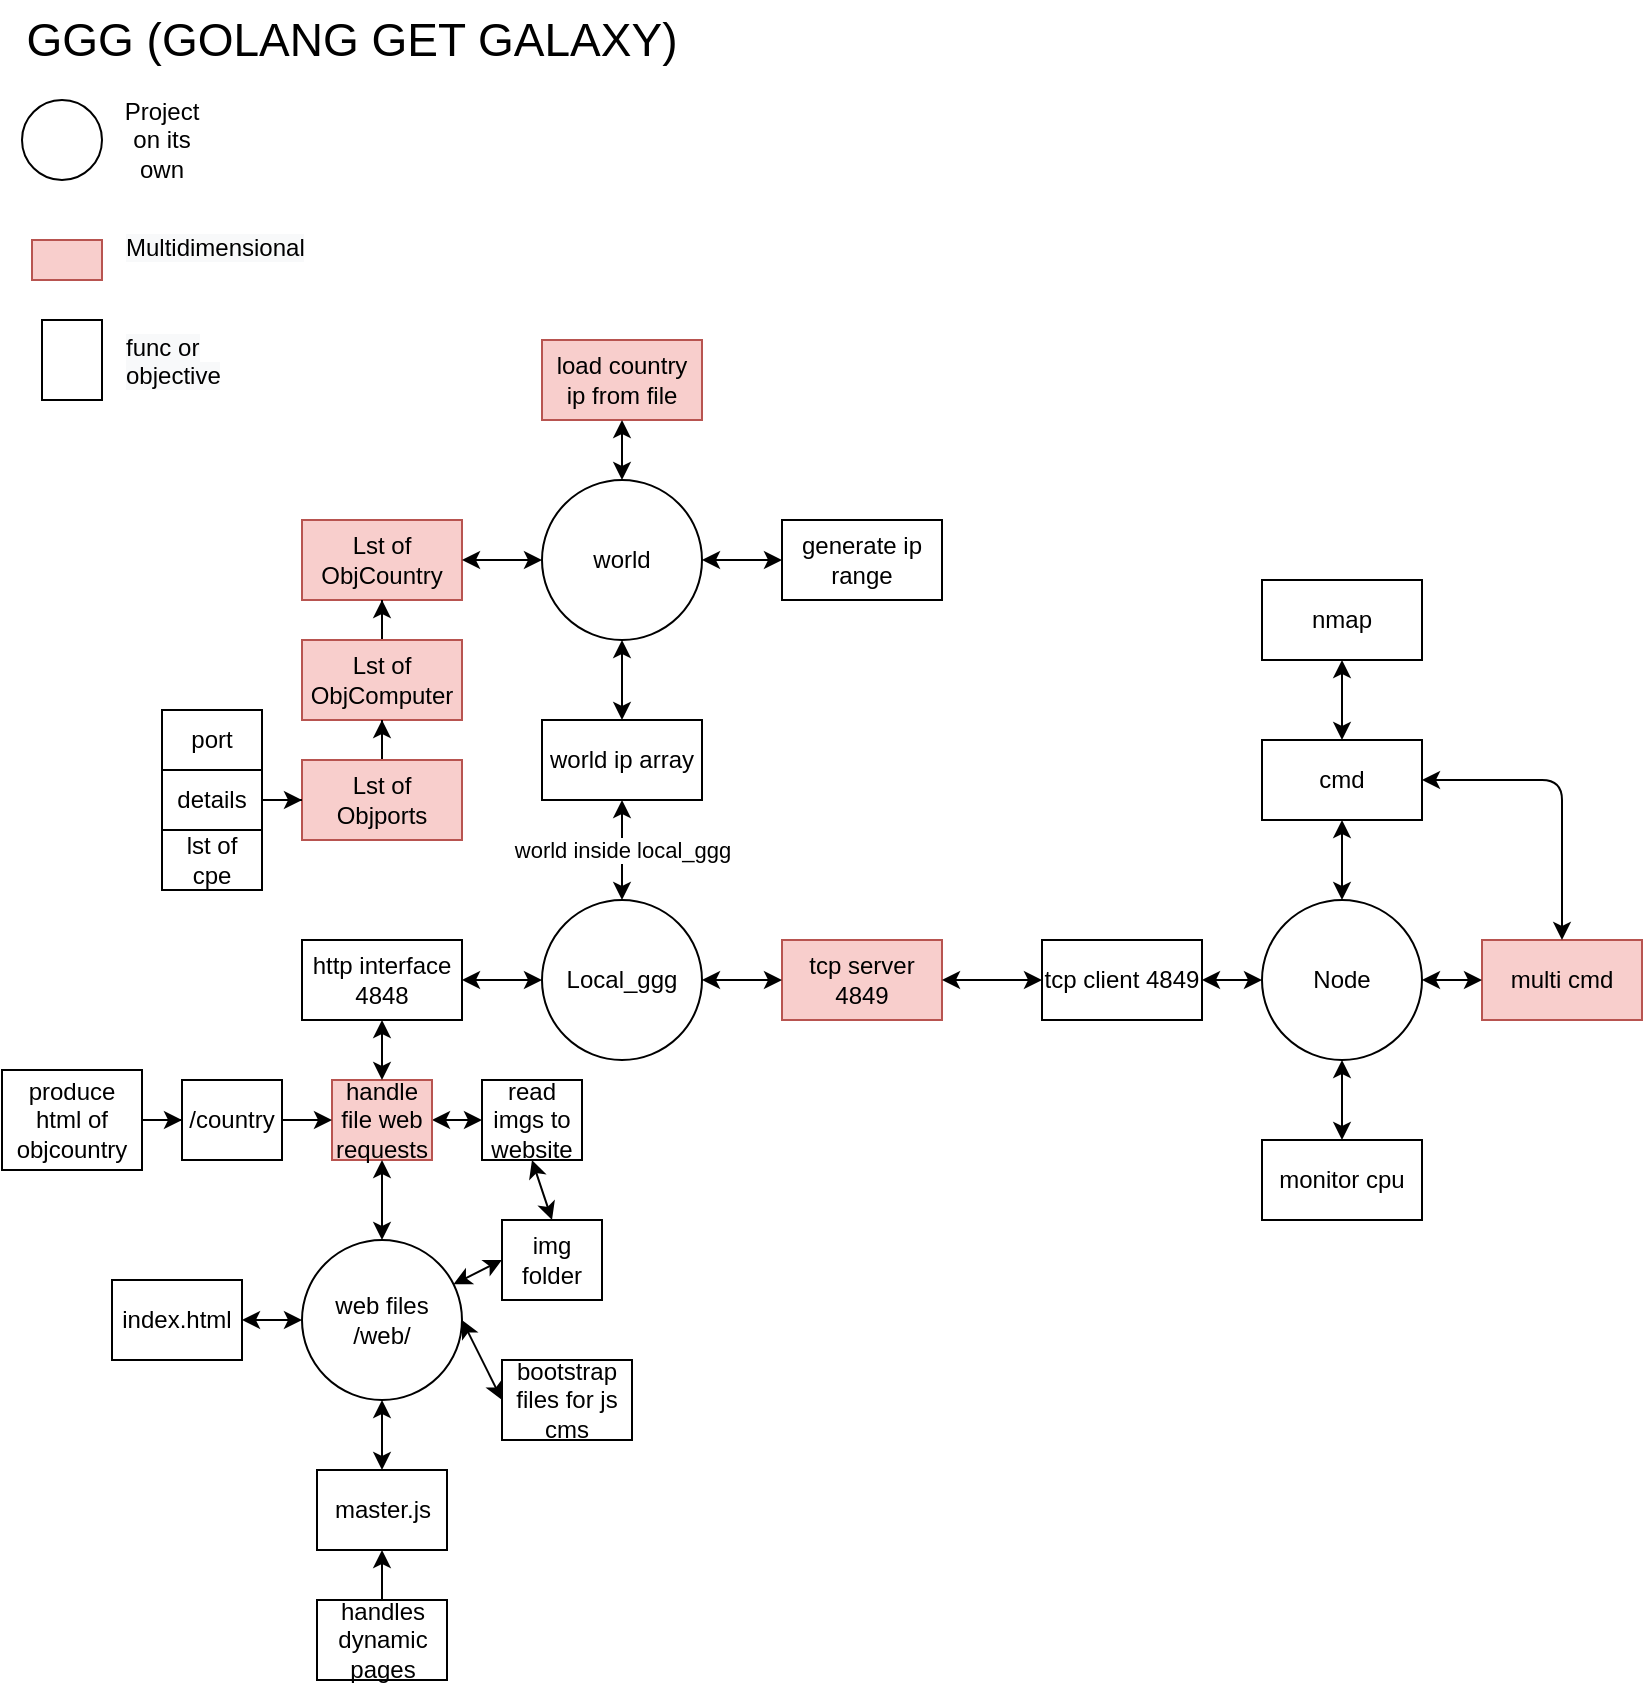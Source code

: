 <mxfile version="13.10.3" type="device"><diagram id="d_kT46oRePCabD3bbkQQ" name="Page-1"><mxGraphModel dx="1422" dy="772" grid="1" gridSize="10" guides="1" tooltips="1" connect="1" arrows="1" fold="1" page="1" pageScale="1" pageWidth="827" pageHeight="1169" math="0" shadow="0"><root><mxCell id="0"/><mxCell id="1" parent="0"/><mxCell id="OZOYMcrG_c0-FkarisMN-1" value="Local_ggg" style="ellipse;whiteSpace=wrap;html=1;aspect=fixed;" vertex="1" parent="1"><mxGeometry x="270" y="450" width="80" height="80" as="geometry"/></mxCell><mxCell id="OZOYMcrG_c0-FkarisMN-2" value="world ip array" style="rounded=0;whiteSpace=wrap;html=1;" vertex="1" parent="1"><mxGeometry x="270" y="360" width="80" height="40" as="geometry"/></mxCell><mxCell id="OZOYMcrG_c0-FkarisMN-5" value="world inside local_ggg" style="endArrow=classic;startArrow=classic;html=1;entryX=0.5;entryY=1;entryDx=0;entryDy=0;exitX=0.5;exitY=0;exitDx=0;exitDy=0;" edge="1" parent="1" source="OZOYMcrG_c0-FkarisMN-1" target="OZOYMcrG_c0-FkarisMN-2"><mxGeometry width="50" height="50" relative="1" as="geometry"><mxPoint x="310" y="570" as="sourcePoint"/><mxPoint x="360" y="520" as="targetPoint"/></mxGeometry></mxCell><mxCell id="OZOYMcrG_c0-FkarisMN-6" value="http interface 4848" style="rounded=0;whiteSpace=wrap;html=1;" vertex="1" parent="1"><mxGeometry x="150" y="470" width="80" height="40" as="geometry"/></mxCell><mxCell id="OZOYMcrG_c0-FkarisMN-7" value="" style="endArrow=classic;startArrow=classic;html=1;entryX=1;entryY=0.5;entryDx=0;entryDy=0;exitX=0;exitY=0.5;exitDx=0;exitDy=0;" edge="1" parent="1" source="OZOYMcrG_c0-FkarisMN-1" target="OZOYMcrG_c0-FkarisMN-6"><mxGeometry width="50" height="50" relative="1" as="geometry"><mxPoint x="240" y="530" as="sourcePoint"/><mxPoint x="360" y="510" as="targetPoint"/></mxGeometry></mxCell><mxCell id="OZOYMcrG_c0-FkarisMN-8" value="tcp server 4849" style="rounded=0;whiteSpace=wrap;html=1;fillColor=#f8cecc;strokeColor=#b85450;" vertex="1" parent="1"><mxGeometry x="390" y="470" width="80" height="40" as="geometry"/></mxCell><mxCell id="OZOYMcrG_c0-FkarisMN-9" value="" style="endArrow=classic;startArrow=classic;html=1;exitX=1;exitY=0.5;exitDx=0;exitDy=0;entryX=0;entryY=0.5;entryDx=0;entryDy=0;" edge="1" parent="1" source="OZOYMcrG_c0-FkarisMN-1" target="OZOYMcrG_c0-FkarisMN-8"><mxGeometry width="50" height="50" relative="1" as="geometry"><mxPoint x="348.284" y="471.716" as="sourcePoint"/><mxPoint x="380" y="420.0" as="targetPoint"/></mxGeometry></mxCell><mxCell id="OZOYMcrG_c0-FkarisMN-10" value="Node" style="ellipse;whiteSpace=wrap;html=1;aspect=fixed;" vertex="1" parent="1"><mxGeometry x="630" y="450" width="80" height="80" as="geometry"/></mxCell><mxCell id="OZOYMcrG_c0-FkarisMN-11" value="cmd" style="rounded=0;whiteSpace=wrap;html=1;" vertex="1" parent="1"><mxGeometry x="630" y="370" width="80" height="40" as="geometry"/></mxCell><mxCell id="OZOYMcrG_c0-FkarisMN-12" value="" style="endArrow=classic;startArrow=classic;html=1;entryX=0.5;entryY=1;entryDx=0;entryDy=0;exitX=0.5;exitY=0;exitDx=0;exitDy=0;" edge="1" parent="1" source="OZOYMcrG_c0-FkarisMN-10" target="OZOYMcrG_c0-FkarisMN-11"><mxGeometry width="50" height="50" relative="1" as="geometry"><mxPoint x="390" y="440" as="sourcePoint"/><mxPoint x="440" y="390" as="targetPoint"/></mxGeometry></mxCell><mxCell id="OZOYMcrG_c0-FkarisMN-13" value="nmap" style="rounded=0;whiteSpace=wrap;html=1;" vertex="1" parent="1"><mxGeometry x="630" y="290" width="80" height="40" as="geometry"/></mxCell><mxCell id="OZOYMcrG_c0-FkarisMN-14" value="" style="endArrow=classic;startArrow=classic;html=1;entryX=0.5;entryY=1;entryDx=0;entryDy=0;exitX=0.5;exitY=0;exitDx=0;exitDy=0;" edge="1" parent="1" source="OZOYMcrG_c0-FkarisMN-11" target="OZOYMcrG_c0-FkarisMN-13"><mxGeometry width="50" height="50" relative="1" as="geometry"><mxPoint x="684.88" y="466.64" as="sourcePoint"/><mxPoint x="690" y="420.0" as="targetPoint"/></mxGeometry></mxCell><mxCell id="OZOYMcrG_c0-FkarisMN-15" value="tcp client 4849" style="rounded=0;whiteSpace=wrap;html=1;" vertex="1" parent="1"><mxGeometry x="520" y="470" width="80" height="40" as="geometry"/></mxCell><mxCell id="OZOYMcrG_c0-FkarisMN-16" value="" style="endArrow=classic;startArrow=classic;html=1;entryX=0;entryY=0.5;entryDx=0;entryDy=0;exitX=1;exitY=0.5;exitDx=0;exitDy=0;" edge="1" parent="1" source="OZOYMcrG_c0-FkarisMN-15" target="OZOYMcrG_c0-FkarisMN-10"><mxGeometry width="50" height="50" relative="1" as="geometry"><mxPoint x="350" y="490" as="sourcePoint"/><mxPoint x="400" y="440" as="targetPoint"/></mxGeometry></mxCell><mxCell id="OZOYMcrG_c0-FkarisMN-17" value="" style="endArrow=classic;startArrow=classic;html=1;entryX=0;entryY=0.5;entryDx=0;entryDy=0;exitX=1;exitY=0.5;exitDx=0;exitDy=0;" edge="1" parent="1" source="OZOYMcrG_c0-FkarisMN-8" target="OZOYMcrG_c0-FkarisMN-15"><mxGeometry width="50" height="50" relative="1" as="geometry"><mxPoint x="490" y="470" as="sourcePoint"/><mxPoint x="750" y="400" as="targetPoint"/></mxGeometry></mxCell><mxCell id="OZOYMcrG_c0-FkarisMN-18" value="world" style="ellipse;whiteSpace=wrap;html=1;aspect=fixed;" vertex="1" parent="1"><mxGeometry x="270" y="240" width="80" height="80" as="geometry"/></mxCell><mxCell id="OZOYMcrG_c0-FkarisMN-19" value="" style="endArrow=classic;startArrow=classic;html=1;entryX=0.5;entryY=1;entryDx=0;entryDy=0;exitX=0.5;exitY=0;exitDx=0;exitDy=0;" edge="1" parent="1" source="OZOYMcrG_c0-FkarisMN-2" target="OZOYMcrG_c0-FkarisMN-18"><mxGeometry width="50" height="50" relative="1" as="geometry"><mxPoint x="540" y="450" as="sourcePoint"/><mxPoint x="590" y="400" as="targetPoint"/></mxGeometry></mxCell><mxCell id="OZOYMcrG_c0-FkarisMN-20" value="generate ip range" style="rounded=0;whiteSpace=wrap;html=1;" vertex="1" parent="1"><mxGeometry x="390" y="260" width="80" height="40" as="geometry"/></mxCell><mxCell id="OZOYMcrG_c0-FkarisMN-21" value="" style="endArrow=classic;startArrow=classic;html=1;entryX=0;entryY=0.5;entryDx=0;entryDy=0;exitX=1;exitY=0.5;exitDx=0;exitDy=0;" edge="1" parent="1" source="OZOYMcrG_c0-FkarisMN-18" target="OZOYMcrG_c0-FkarisMN-20"><mxGeometry width="50" height="50" relative="1" as="geometry"><mxPoint x="540" y="300" as="sourcePoint"/><mxPoint x="590" y="250" as="targetPoint"/></mxGeometry></mxCell><mxCell id="OZOYMcrG_c0-FkarisMN-23" value="Lst of ObjCountry" style="rounded=0;whiteSpace=wrap;html=1;fillColor=#f8cecc;strokeColor=#b85450;" vertex="1" parent="1"><mxGeometry x="150" y="260" width="80" height="40" as="geometry"/></mxCell><mxCell id="OZOYMcrG_c0-FkarisMN-24" value="" style="endArrow=classic;startArrow=classic;html=1;entryX=1;entryY=0.5;entryDx=0;entryDy=0;" edge="1" parent="1" source="OZOYMcrG_c0-FkarisMN-18" target="OZOYMcrG_c0-FkarisMN-23"><mxGeometry width="50" height="50" relative="1" as="geometry"><mxPoint x="360" y="220" as="sourcePoint"/><mxPoint x="400" y="220" as="targetPoint"/></mxGeometry></mxCell><mxCell id="OZOYMcrG_c0-FkarisMN-27" style="edgeStyle=orthogonalEdgeStyle;rounded=0;orthogonalLoop=1;jettySize=auto;html=1;entryX=0.5;entryY=1;entryDx=0;entryDy=0;" edge="1" parent="1" source="OZOYMcrG_c0-FkarisMN-26" target="OZOYMcrG_c0-FkarisMN-23"><mxGeometry relative="1" as="geometry"/></mxCell><mxCell id="OZOYMcrG_c0-FkarisMN-26" value="Lst of ObjComputer" style="rounded=0;whiteSpace=wrap;html=1;fillColor=#f8cecc;strokeColor=#b85450;" vertex="1" parent="1"><mxGeometry x="150" y="320" width="80" height="40" as="geometry"/></mxCell><mxCell id="OZOYMcrG_c0-FkarisMN-29" style="edgeStyle=orthogonalEdgeStyle;rounded=0;orthogonalLoop=1;jettySize=auto;html=1;entryX=0.5;entryY=1;entryDx=0;entryDy=0;" edge="1" parent="1" source="OZOYMcrG_c0-FkarisMN-28" target="OZOYMcrG_c0-FkarisMN-26"><mxGeometry relative="1" as="geometry"/></mxCell><mxCell id="OZOYMcrG_c0-FkarisMN-28" value="Lst of Objports" style="rounded=0;whiteSpace=wrap;html=1;fillColor=#f8cecc;strokeColor=#b85450;" vertex="1" parent="1"><mxGeometry x="150" y="380" width="80" height="40" as="geometry"/></mxCell><mxCell id="OZOYMcrG_c0-FkarisMN-30" value="port" style="rounded=0;whiteSpace=wrap;html=1;" vertex="1" parent="1"><mxGeometry x="80" y="355" width="50" height="30" as="geometry"/></mxCell><mxCell id="OZOYMcrG_c0-FkarisMN-31" value="lst of cpe" style="rounded=0;whiteSpace=wrap;html=1;" vertex="1" parent="1"><mxGeometry x="80" y="415" width="50" height="30" as="geometry"/></mxCell><mxCell id="OZOYMcrG_c0-FkarisMN-33" style="edgeStyle=orthogonalEdgeStyle;rounded=0;orthogonalLoop=1;jettySize=auto;html=1;entryX=0;entryY=0.5;entryDx=0;entryDy=0;" edge="1" parent="1" source="OZOYMcrG_c0-FkarisMN-32" target="OZOYMcrG_c0-FkarisMN-28"><mxGeometry relative="1" as="geometry"/></mxCell><mxCell id="OZOYMcrG_c0-FkarisMN-32" value="details" style="rounded=0;whiteSpace=wrap;html=1;" vertex="1" parent="1"><mxGeometry x="80" y="385" width="50" height="30" as="geometry"/></mxCell><mxCell id="OZOYMcrG_c0-FkarisMN-34" value="load country ip from file" style="rounded=0;whiteSpace=wrap;html=1;fillColor=#f8cecc;strokeColor=#b85450;" vertex="1" parent="1"><mxGeometry x="270" y="170" width="80" height="40" as="geometry"/></mxCell><mxCell id="OZOYMcrG_c0-FkarisMN-35" value="" style="endArrow=classic;startArrow=classic;html=1;entryX=0.5;entryY=1;entryDx=0;entryDy=0;exitX=0.5;exitY=0;exitDx=0;exitDy=0;" edge="1" parent="1" source="OZOYMcrG_c0-FkarisMN-18" target="OZOYMcrG_c0-FkarisMN-34"><mxGeometry width="50" height="50" relative="1" as="geometry"><mxPoint x="300" y="390" as="sourcePoint"/><mxPoint x="350" y="340" as="targetPoint"/></mxGeometry></mxCell><mxCell id="OZOYMcrG_c0-FkarisMN-36" value="read imgs to website" style="rounded=0;whiteSpace=wrap;html=1;" vertex="1" parent="1"><mxGeometry x="240" y="540" width="50" height="40" as="geometry"/></mxCell><mxCell id="OZOYMcrG_c0-FkarisMN-39" value="" style="endArrow=classic;startArrow=classic;html=1;entryX=0;entryY=0.5;entryDx=0;entryDy=0;exitX=1;exitY=0.5;exitDx=0;exitDy=0;" edge="1" parent="1" source="OZOYMcrG_c0-FkarisMN-40" target="OZOYMcrG_c0-FkarisMN-36"><mxGeometry width="50" height="50" relative="1" as="geometry"><mxPoint x="160" y="540.0" as="sourcePoint"/><mxPoint x="120" y="540.0" as="targetPoint"/></mxGeometry></mxCell><mxCell id="OZOYMcrG_c0-FkarisMN-40" value="handle file web requests" style="rounded=0;whiteSpace=wrap;html=1;fillColor=#f8cecc;strokeColor=#b85450;" vertex="1" parent="1"><mxGeometry x="165" y="540" width="50" height="40" as="geometry"/></mxCell><mxCell id="OZOYMcrG_c0-FkarisMN-41" value="" style="endArrow=classic;startArrow=classic;html=1;entryX=0.5;entryY=1;entryDx=0;entryDy=0;exitX=0.5;exitY=0;exitDx=0;exitDy=0;" edge="1" parent="1" source="OZOYMcrG_c0-FkarisMN-40" target="OZOYMcrG_c0-FkarisMN-6"><mxGeometry width="50" height="50" relative="1" as="geometry"><mxPoint x="160" y="500" as="sourcePoint"/><mxPoint x="130" y="500" as="targetPoint"/></mxGeometry></mxCell><mxCell id="OZOYMcrG_c0-FkarisMN-43" style="edgeStyle=orthogonalEdgeStyle;rounded=0;orthogonalLoop=1;jettySize=auto;html=1;entryX=0;entryY=0.5;entryDx=0;entryDy=0;" edge="1" parent="1" source="OZOYMcrG_c0-FkarisMN-42" target="OZOYMcrG_c0-FkarisMN-40"><mxGeometry relative="1" as="geometry"/></mxCell><mxCell id="OZOYMcrG_c0-FkarisMN-42" value="/country" style="rounded=0;whiteSpace=wrap;html=1;" vertex="1" parent="1"><mxGeometry x="90" y="540" width="50" height="40" as="geometry"/></mxCell><mxCell id="OZOYMcrG_c0-FkarisMN-45" value="" style="edgeStyle=orthogonalEdgeStyle;rounded=0;orthogonalLoop=1;jettySize=auto;html=1;" edge="1" parent="1" source="OZOYMcrG_c0-FkarisMN-44" target="OZOYMcrG_c0-FkarisMN-42"><mxGeometry relative="1" as="geometry"/></mxCell><mxCell id="OZOYMcrG_c0-FkarisMN-44" value="produce html of objcountry" style="rounded=0;whiteSpace=wrap;html=1;" vertex="1" parent="1"><mxGeometry y="535" width="70" height="50" as="geometry"/></mxCell><mxCell id="OZOYMcrG_c0-FkarisMN-46" value="multi cmd" style="rounded=0;whiteSpace=wrap;html=1;fillColor=#f8cecc;strokeColor=#b85450;" vertex="1" parent="1"><mxGeometry x="740" y="470" width="80" height="40" as="geometry"/></mxCell><mxCell id="OZOYMcrG_c0-FkarisMN-47" value="" style="endArrow=classic;startArrow=classic;html=1;entryX=0;entryY=0.5;entryDx=0;entryDy=0;exitX=1;exitY=0.5;exitDx=0;exitDy=0;" edge="1" parent="1" source="OZOYMcrG_c0-FkarisMN-10" target="OZOYMcrG_c0-FkarisMN-46"><mxGeometry width="50" height="50" relative="1" as="geometry"><mxPoint x="680" y="460" as="sourcePoint"/><mxPoint x="680" y="420" as="targetPoint"/></mxGeometry></mxCell><mxCell id="OZOYMcrG_c0-FkarisMN-50" value="" style="endArrow=classic;startArrow=classic;html=1;entryX=1;entryY=0.5;entryDx=0;entryDy=0;exitX=0.5;exitY=0;exitDx=0;exitDy=0;" edge="1" parent="1" source="OZOYMcrG_c0-FkarisMN-46" target="OZOYMcrG_c0-FkarisMN-11"><mxGeometry width="50" height="50" relative="1" as="geometry"><mxPoint x="770" y="460" as="sourcePoint"/><mxPoint x="210" y="360" as="targetPoint"/><Array as="points"><mxPoint x="780" y="390"/></Array></mxGeometry></mxCell><mxCell id="OZOYMcrG_c0-FkarisMN-51" value="monitor cpu" style="rounded=0;whiteSpace=wrap;html=1;" vertex="1" parent="1"><mxGeometry x="630" y="570" width="80" height="40" as="geometry"/></mxCell><mxCell id="OZOYMcrG_c0-FkarisMN-53" value="" style="endArrow=classic;startArrow=classic;html=1;entryX=0.5;entryY=1;entryDx=0;entryDy=0;exitX=0.5;exitY=0;exitDx=0;exitDy=0;" edge="1" parent="1" source="OZOYMcrG_c0-FkarisMN-51" target="OZOYMcrG_c0-FkarisMN-10"><mxGeometry width="50" height="50" relative="1" as="geometry"><mxPoint x="160" y="410" as="sourcePoint"/><mxPoint x="210" y="360" as="targetPoint"/></mxGeometry></mxCell><mxCell id="OZOYMcrG_c0-FkarisMN-55" value="" style="endArrow=classic;startArrow=classic;html=1;exitX=0.5;exitY=1;exitDx=0;exitDy=0;entryX=0.5;entryY=0;entryDx=0;entryDy=0;" edge="1" parent="1" source="OZOYMcrG_c0-FkarisMN-40" target="OZOYMcrG_c0-FkarisMN-58"><mxGeometry width="50" height="50" relative="1" as="geometry"><mxPoint x="240" y="560" as="sourcePoint"/><mxPoint x="190" y="620" as="targetPoint"/></mxGeometry></mxCell><mxCell id="OZOYMcrG_c0-FkarisMN-58" value="&lt;span&gt;web files /web/&lt;/span&gt;" style="ellipse;whiteSpace=wrap;html=1;aspect=fixed;" vertex="1" parent="1"><mxGeometry x="150" y="620" width="80" height="80" as="geometry"/></mxCell><mxCell id="OZOYMcrG_c0-FkarisMN-59" value="index.html" style="rounded=0;whiteSpace=wrap;html=1;" vertex="1" parent="1"><mxGeometry x="55" y="640" width="65" height="40" as="geometry"/></mxCell><mxCell id="OZOYMcrG_c0-FkarisMN-60" value="" style="endArrow=classic;startArrow=classic;html=1;entryX=0;entryY=0.5;entryDx=0;entryDy=0;" edge="1" parent="1" source="OZOYMcrG_c0-FkarisMN-59" target="OZOYMcrG_c0-FkarisMN-58"><mxGeometry width="50" height="50" relative="1" as="geometry"><mxPoint x="240" y="550" as="sourcePoint"/><mxPoint x="290" y="500" as="targetPoint"/></mxGeometry></mxCell><mxCell id="OZOYMcrG_c0-FkarisMN-61" value="master.js" style="rounded=0;whiteSpace=wrap;html=1;" vertex="1" parent="1"><mxGeometry x="157.5" y="735" width="65" height="40" as="geometry"/></mxCell><mxCell id="OZOYMcrG_c0-FkarisMN-62" value="" style="endArrow=classic;startArrow=classic;html=1;exitX=0.5;exitY=1;exitDx=0;exitDy=0;entryX=0.5;entryY=0;entryDx=0;entryDy=0;" edge="1" parent="1" source="OZOYMcrG_c0-FkarisMN-58" target="OZOYMcrG_c0-FkarisMN-61"><mxGeometry width="50" height="50" relative="1" as="geometry"><mxPoint x="240" y="550" as="sourcePoint"/><mxPoint x="290" y="500" as="targetPoint"/></mxGeometry></mxCell><mxCell id="OZOYMcrG_c0-FkarisMN-64" style="edgeStyle=none;rounded=0;orthogonalLoop=1;jettySize=auto;html=1;entryX=0.5;entryY=1;entryDx=0;entryDy=0;" edge="1" parent="1" source="OZOYMcrG_c0-FkarisMN-63" target="OZOYMcrG_c0-FkarisMN-61"><mxGeometry relative="1" as="geometry"/></mxCell><mxCell id="OZOYMcrG_c0-FkarisMN-63" value="handles dynamic pages" style="rounded=0;whiteSpace=wrap;html=1;" vertex="1" parent="1"><mxGeometry x="157.5" y="800" width="65" height="40" as="geometry"/></mxCell><mxCell id="OZOYMcrG_c0-FkarisMN-65" value="bootstrap files for js cms" style="rounded=0;whiteSpace=wrap;html=1;" vertex="1" parent="1"><mxGeometry x="250" y="680" width="65" height="40" as="geometry"/></mxCell><mxCell id="OZOYMcrG_c0-FkarisMN-66" value="" style="endArrow=classic;startArrow=classic;html=1;exitX=1;exitY=0.5;exitDx=0;exitDy=0;entryX=0;entryY=0.5;entryDx=0;entryDy=0;" edge="1" parent="1" source="OZOYMcrG_c0-FkarisMN-58" target="OZOYMcrG_c0-FkarisMN-65"><mxGeometry width="50" height="50" relative="1" as="geometry"><mxPoint x="240" y="540" as="sourcePoint"/><mxPoint x="290" y="490" as="targetPoint"/></mxGeometry></mxCell><mxCell id="OZOYMcrG_c0-FkarisMN-67" value="img folder" style="rounded=0;whiteSpace=wrap;html=1;" vertex="1" parent="1"><mxGeometry x="250" y="610" width="50" height="40" as="geometry"/></mxCell><mxCell id="OZOYMcrG_c0-FkarisMN-68" value="" style="endArrow=classic;startArrow=classic;html=1;entryX=0;entryY=0.5;entryDx=0;entryDy=0;" edge="1" parent="1" source="OZOYMcrG_c0-FkarisMN-58" target="OZOYMcrG_c0-FkarisMN-67"><mxGeometry width="50" height="50" relative="1" as="geometry"><mxPoint x="240" y="540" as="sourcePoint"/><mxPoint x="290" y="490" as="targetPoint"/></mxGeometry></mxCell><mxCell id="OZOYMcrG_c0-FkarisMN-69" value="" style="endArrow=classic;startArrow=classic;html=1;entryX=0.5;entryY=1;entryDx=0;entryDy=0;exitX=0.5;exitY=0;exitDx=0;exitDy=0;" edge="1" parent="1" source="OZOYMcrG_c0-FkarisMN-67" target="OZOYMcrG_c0-FkarisMN-36"><mxGeometry width="50" height="50" relative="1" as="geometry"><mxPoint x="235.777" y="652.111" as="sourcePoint"/><mxPoint x="260" y="640" as="targetPoint"/></mxGeometry></mxCell><mxCell id="OZOYMcrG_c0-FkarisMN-70" value="" style="rounded=0;whiteSpace=wrap;html=1;fillColor=#f8cecc;strokeColor=#b85450;" vertex="1" parent="1"><mxGeometry x="15" y="120" width="35" height="20" as="geometry"/></mxCell><mxCell id="OZOYMcrG_c0-FkarisMN-71" value="&lt;font style=&quot;font-size: 23px&quot;&gt;GGG (GOLANG GET GALAXY)&lt;/font&gt;" style="text;html=1;strokeColor=none;fillColor=none;align=center;verticalAlign=middle;whiteSpace=wrap;rounded=0;" vertex="1" parent="1"><mxGeometry width="350" height="40" as="geometry"/></mxCell><mxCell id="OZOYMcrG_c0-FkarisMN-72" value="" style="ellipse;whiteSpace=wrap;html=1;aspect=fixed;" vertex="1" parent="1"><mxGeometry x="10" y="50" width="40" height="40" as="geometry"/></mxCell><mxCell id="OZOYMcrG_c0-FkarisMN-73" value="Project on its own" style="text;html=1;strokeColor=none;fillColor=none;align=center;verticalAlign=middle;whiteSpace=wrap;rounded=0;" vertex="1" parent="1"><mxGeometry x="60" y="60" width="40" height="20" as="geometry"/></mxCell><mxCell id="OZOYMcrG_c0-FkarisMN-75" value="&lt;span style=&quot;color: rgb(0, 0, 0); font-family: helvetica; font-size: 12px; font-style: normal; font-weight: 400; letter-spacing: normal; text-align: center; text-indent: 0px; text-transform: none; word-spacing: 0px; background-color: rgb(248, 249, 250); display: inline; float: none;&quot;&gt;Multidimensional&lt;/span&gt;" style="text;whiteSpace=wrap;html=1;" vertex="1" parent="1"><mxGeometry x="60" y="110" width="110" height="30" as="geometry"/></mxCell><mxCell id="OZOYMcrG_c0-FkarisMN-76" value="" style="rounded=0;whiteSpace=wrap;html=1;" vertex="1" parent="1"><mxGeometry x="20" y="160" width="30" height="40" as="geometry"/></mxCell><mxCell id="OZOYMcrG_c0-FkarisMN-77" value="&lt;span style=&quot;color: rgb(0 , 0 , 0) ; font-family: &amp;#34;helvetica&amp;#34; ; font-size: 12px ; font-style: normal ; font-weight: 400 ; letter-spacing: normal ; text-align: center ; text-indent: 0px ; text-transform: none ; word-spacing: 0px ; background-color: rgb(248 , 249 , 250) ; display: inline ; float: none&quot;&gt;func or objective&lt;/span&gt;" style="text;whiteSpace=wrap;html=1;" vertex="1" parent="1"><mxGeometry x="60" y="160" width="60" height="30" as="geometry"/></mxCell></root></mxGraphModel></diagram></mxfile>